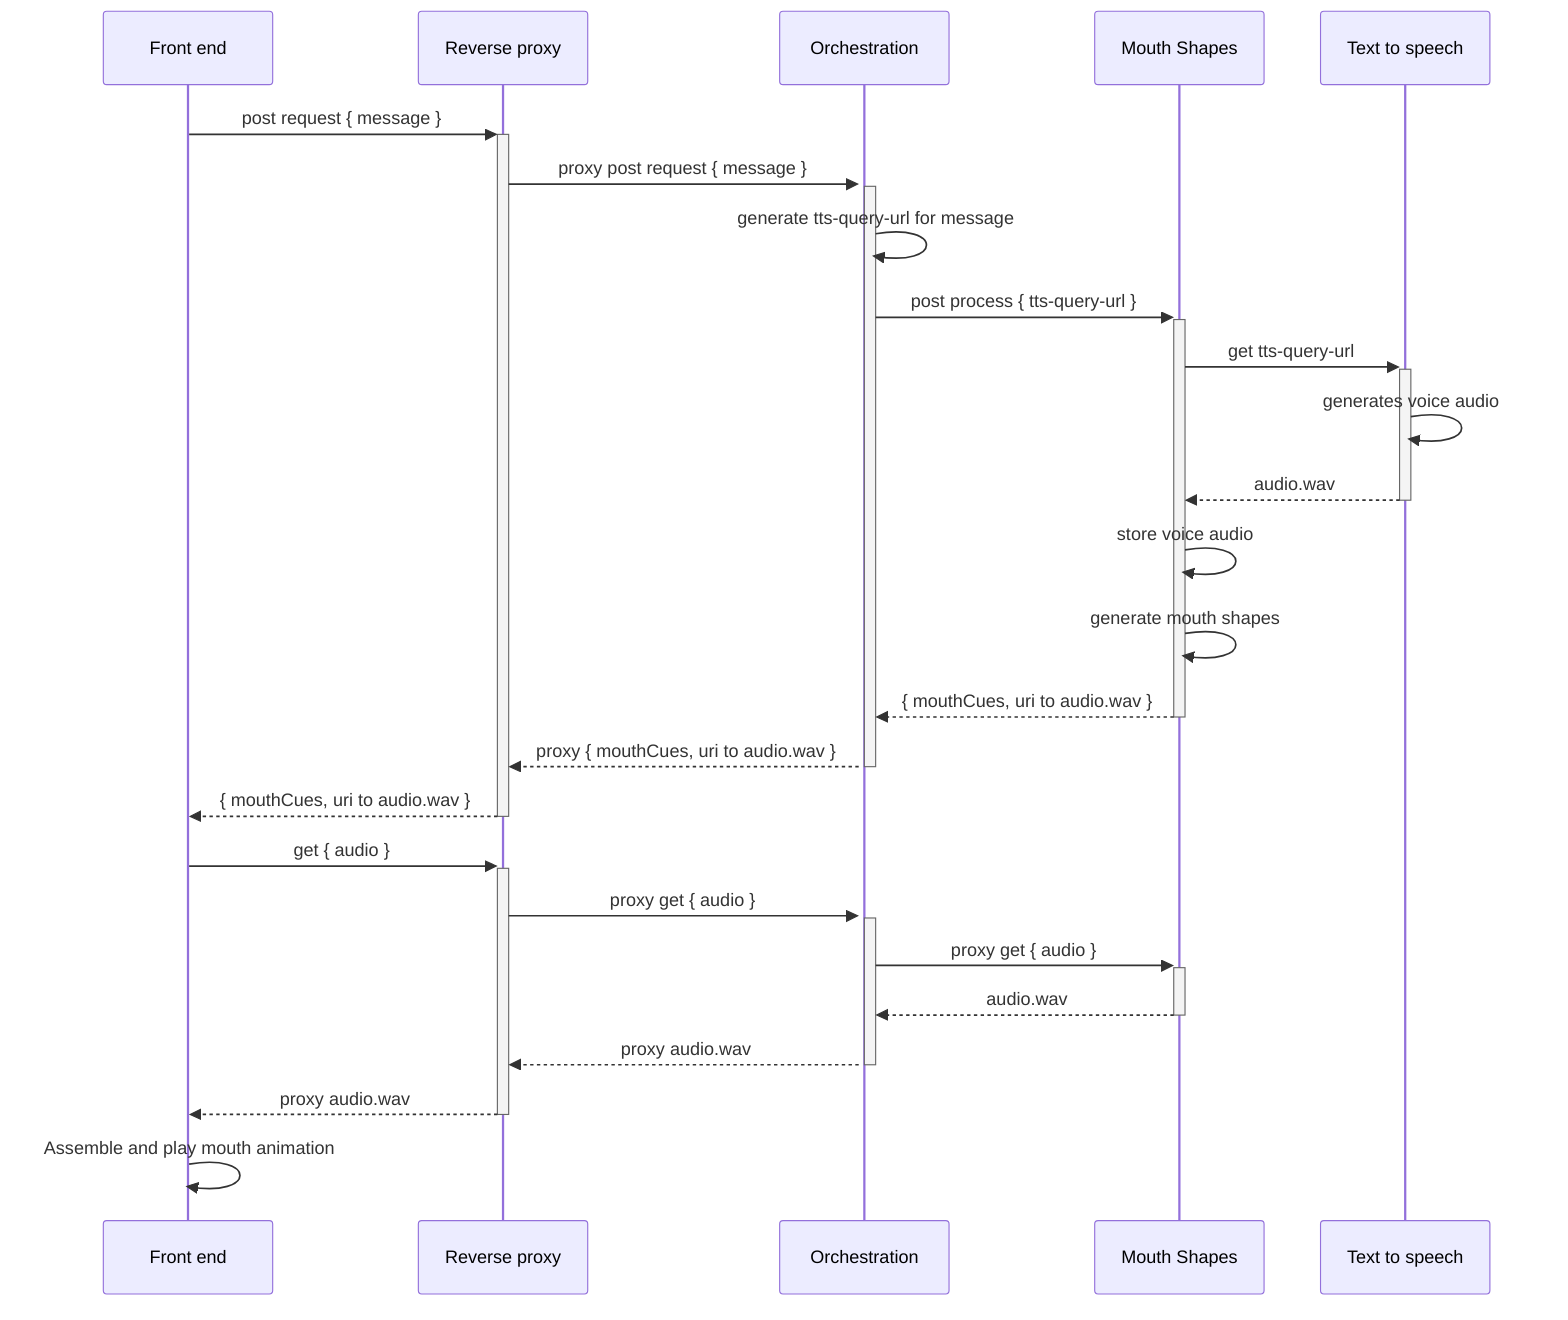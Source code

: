 sequenceDiagram
    participant frontEnd as Front end
    participant reverseProxy as Reverse proxy
    participant orch as Orchestration
    participant mouthShapes as Mouth Shapes
    participant tts as Text to speech

    frontEnd->>+reverseProxy: post request { message }
    reverseProxy->>+orch: proxy post request { message }
    activate orch
        orch->>orch:generate tts-query-url for message
        orch->>+mouthShapes: post process { tts-query-url }
        mouthShapes->>+tts:get tts-query-url
        tts->>tts:generates voice audio
        tts-->>-mouthShapes:audio.wav
        mouthShapes->>mouthShapes:store voice audio
        mouthShapes->>mouthShapes:generate mouth shapes
        mouthShapes-->>-orch:{ mouthCues, uri to audio.wav }
        orch-->>reverseProxy:proxy { mouthCues, uri to audio.wav }
    deactivate orch
    reverseProxy-->>-frontEnd:{ mouthCues, uri to audio.wav }
    frontEnd->>+reverseProxy:get { audio }
    reverseProxy->>+orch: proxy get { audio }
    orch->>+mouthShapes: proxy get { audio }
    mouthShapes-->>-orch:audio.wav
    orch-->>-reverseProxy:proxy audio.wav
    reverseProxy-->>-frontEnd:proxy audio.wav
    frontEnd->>frontEnd:Assemble and play mouth animation